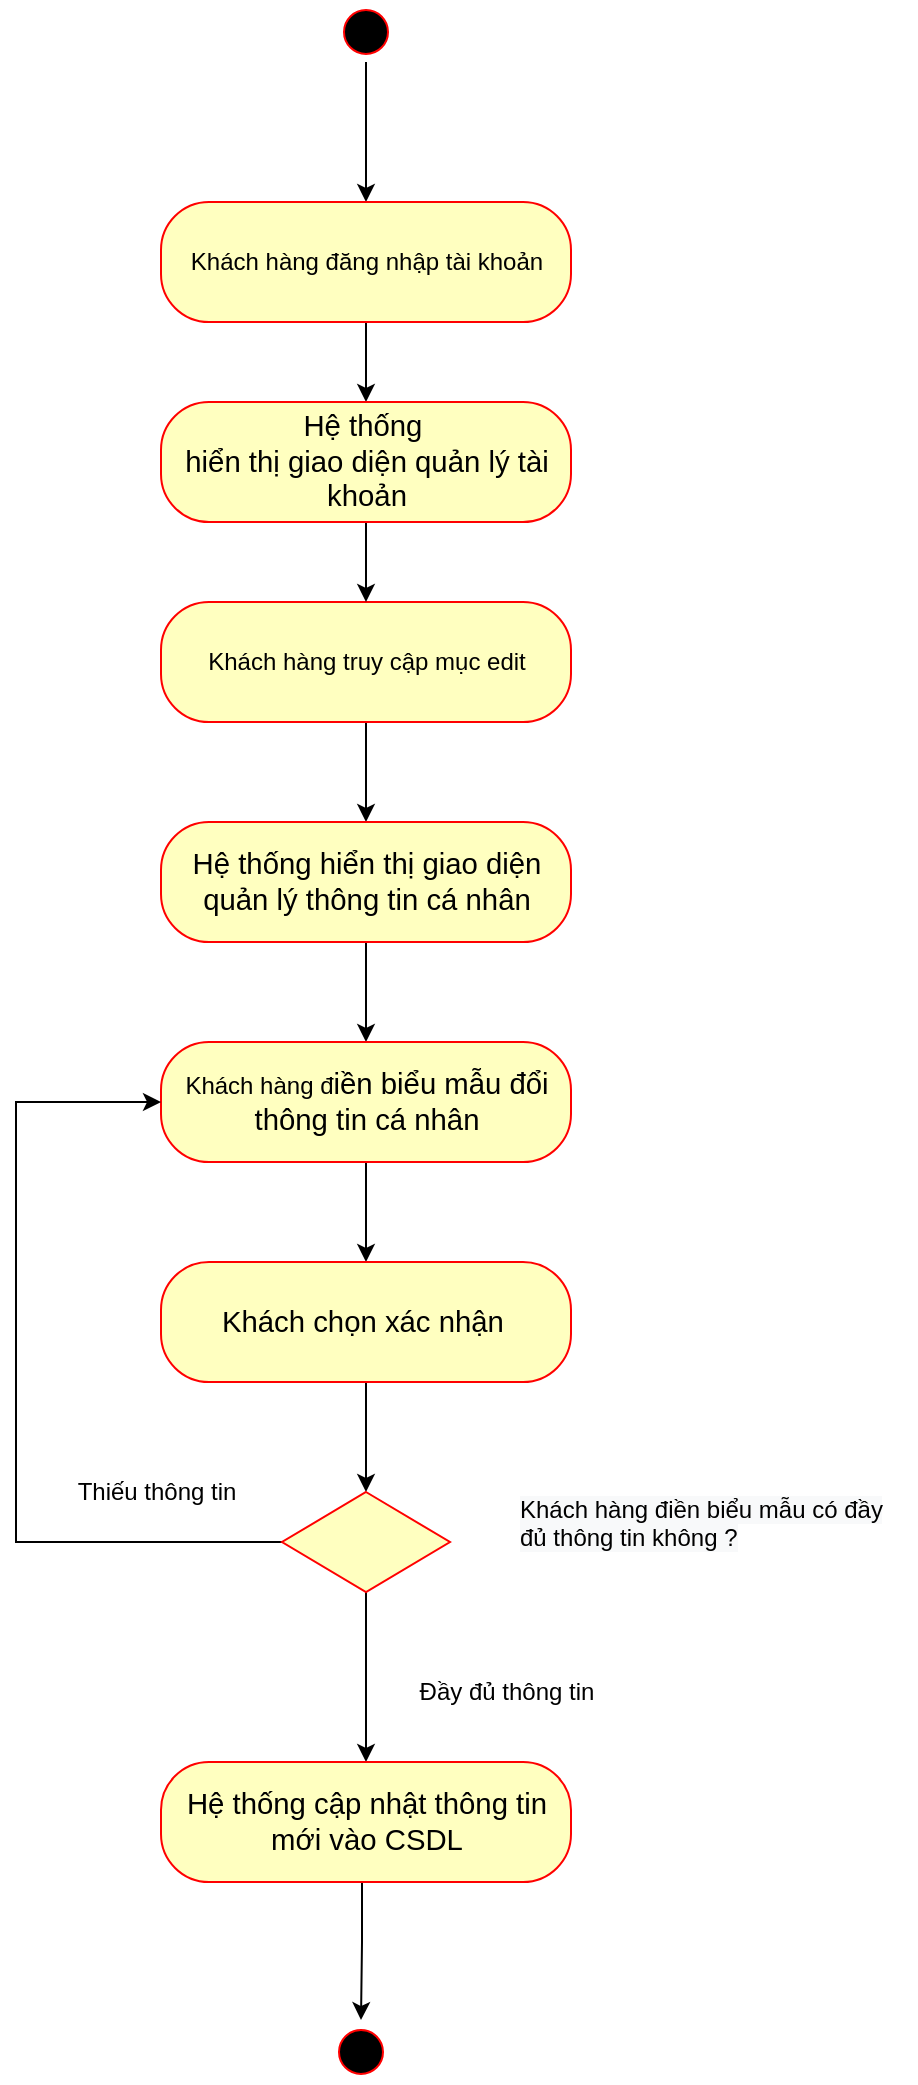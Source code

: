 <mxfile version="20.5.3" type="device"><diagram id="eOn3dv9O2Md0OakFBOvi" name="Trang-5"><mxGraphModel dx="1342" dy="614" grid="1" gridSize="10" guides="1" tooltips="1" connect="1" arrows="1" fold="1" page="1" pageScale="1" pageWidth="827" pageHeight="1169" math="0" shadow="0"><root><mxCell id="0"/><mxCell id="1" parent="0"/><mxCell id="ciMHcmmTAc3NBADgvA48-2" style="edgeStyle=orthogonalEdgeStyle;rounded=0;orthogonalLoop=1;jettySize=auto;html=1;entryX=0.5;entryY=0;entryDx=0;entryDy=0;startArrow=none;startFill=0;endArrow=classic;endFill=1;" parent="1" source="BnNd8Tx-200HhbJ0UX4b-1" target="ciMHcmmTAc3NBADgvA48-1" edge="1"><mxGeometry relative="1" as="geometry"/></mxCell><mxCell id="BnNd8Tx-200HhbJ0UX4b-1" value="" style="ellipse;html=1;shape=startState;fillColor=#000000;strokeColor=#ff0000;fontFamily=Helvetica;" parent="1" vertex="1"><mxGeometry x="210" y="100" width="30" height="30" as="geometry"/></mxCell><mxCell id="ciMHcmmTAc3NBADgvA48-7" style="edgeStyle=orthogonalEdgeStyle;rounded=0;orthogonalLoop=1;jettySize=auto;html=1;entryX=0.5;entryY=0;entryDx=0;entryDy=0;startArrow=none;startFill=0;endArrow=classic;endFill=1;" parent="1" source="liWEkytV0h_L1I4bajfW-1" target="ciMHcmmTAc3NBADgvA48-6" edge="1"><mxGeometry relative="1" as="geometry"/></mxCell><mxCell id="liWEkytV0h_L1I4bajfW-1" value="Khách hàng truy cập mục edit" style="rounded=1;whiteSpace=wrap;html=1;arcSize=40;fontColor=#000000;fillColor=#ffffc0;strokeColor=#ff0000;fontFamily=Helvetica;" parent="1" vertex="1"><mxGeometry x="122.5" y="400" width="205" height="60" as="geometry"/></mxCell><mxCell id="ciMHcmmTAc3NBADgvA48-4" style="edgeStyle=orthogonalEdgeStyle;rounded=0;orthogonalLoop=1;jettySize=auto;html=1;startArrow=none;startFill=0;endArrow=classic;endFill=1;" parent="1" source="ciMHcmmTAc3NBADgvA48-1" target="ciMHcmmTAc3NBADgvA48-3" edge="1"><mxGeometry relative="1" as="geometry"/></mxCell><mxCell id="ciMHcmmTAc3NBADgvA48-1" value="Khách hàng đăng nhập tài khoản" style="rounded=1;whiteSpace=wrap;html=1;arcSize=40;fontColor=#000000;fillColor=#ffffc0;strokeColor=#ff0000;fontFamily=Helvetica;" parent="1" vertex="1"><mxGeometry x="122.5" y="200" width="205" height="60" as="geometry"/></mxCell><mxCell id="ciMHcmmTAc3NBADgvA48-5" style="edgeStyle=orthogonalEdgeStyle;rounded=0;orthogonalLoop=1;jettySize=auto;html=1;entryX=0.5;entryY=0;entryDx=0;entryDy=0;startArrow=none;startFill=0;endArrow=classic;endFill=1;" parent="1" source="ciMHcmmTAc3NBADgvA48-3" target="liWEkytV0h_L1I4bajfW-1" edge="1"><mxGeometry relative="1" as="geometry"/></mxCell><mxCell id="ciMHcmmTAc3NBADgvA48-3" value="&lt;span id=&quot;docs-internal-guid-a755cbce-7fff-5603-da7d-0f5ff9f60d26&quot;&gt;&lt;span style=&quot;font-size: 11pt; font-family: Calibri, sans-serif; background-color: transparent; font-variant-numeric: normal; font-variant-east-asian: normal; vertical-align: baseline;&quot;&gt;&lt;span id=&quot;docs-internal-guid-3a66080e-7fff-48ba-696f-a82fc092c207&quot;&gt;&lt;p style=&quot;line-height:1.2;margin-top:0pt;margin-bottom:0pt;&quot; dir=&quot;ltr&quot;&gt;&lt;span style=&quot;font-size: 11pt; background-color: transparent; font-variant-numeric: normal; font-variant-east-asian: normal; vertical-align: baseline;&quot;&gt;Hệ thống&amp;nbsp;&lt;/span&gt;&lt;/p&gt;&lt;/span&gt;hiển thị giao diện quản lý tài khoản&lt;/span&gt;&lt;/span&gt;" style="rounded=1;whiteSpace=wrap;html=1;arcSize=40;fontColor=#000000;fillColor=#ffffc0;strokeColor=#ff0000;fontFamily=Helvetica;" parent="1" vertex="1"><mxGeometry x="122.5" y="300" width="205" height="60" as="geometry"/></mxCell><mxCell id="ciMHcmmTAc3NBADgvA48-9" style="edgeStyle=orthogonalEdgeStyle;rounded=0;orthogonalLoop=1;jettySize=auto;html=1;entryX=0.5;entryY=0;entryDx=0;entryDy=0;startArrow=none;startFill=0;endArrow=classic;endFill=1;" parent="1" source="ciMHcmmTAc3NBADgvA48-6" target="ciMHcmmTAc3NBADgvA48-8" edge="1"><mxGeometry relative="1" as="geometry"/></mxCell><mxCell id="ciMHcmmTAc3NBADgvA48-6" value="&lt;span id=&quot;docs-internal-guid-7bbbeb5b-7fff-5ca4-90aa-0212f282a2bc&quot;&gt;&lt;span style=&quot;font-family: Calibri, sans-serif; font-size: 14.667px;&quot;&gt;Hệ thống h&lt;/span&gt;&lt;span style=&quot;background-color: transparent; font-family: Calibri, sans-serif; font-size: 11pt;&quot;&gt;iển thị giao diện quản lý thông tin cá nhân&lt;/span&gt;&lt;span style=&quot;font-family: Calibri, sans-serif; font-size: 14.667px;&quot;&gt;&lt;br&gt;&lt;/span&gt;&lt;/span&gt;" style="rounded=1;whiteSpace=wrap;html=1;arcSize=40;fontColor=#000000;fillColor=#ffffc0;strokeColor=#ff0000;fontFamily=Helvetica;" parent="1" vertex="1"><mxGeometry x="122.5" y="510" width="205" height="60" as="geometry"/></mxCell><mxCell id="ciMHcmmTAc3NBADgvA48-11" style="edgeStyle=orthogonalEdgeStyle;rounded=0;orthogonalLoop=1;jettySize=auto;html=1;entryX=0.5;entryY=0;entryDx=0;entryDy=0;startArrow=none;startFill=0;endArrow=classic;endFill=1;" parent="1" source="ciMHcmmTAc3NBADgvA48-8" target="ciMHcmmTAc3NBADgvA48-10" edge="1"><mxGeometry relative="1" as="geometry"/></mxCell><mxCell id="ciMHcmmTAc3NBADgvA48-8" value="&lt;span id=&quot;docs-internal-guid-7bbbeb5b-7fff-5ca4-90aa-0212f282a2bc&quot;&gt;&lt;p style=&quot;line-height:1.2;margin-top:0pt;margin-bottom:0pt;&quot; dir=&quot;ltr&quot;&gt;&lt;span id=&quot;docs-internal-guid-923ac060-7fff-1fe2-8774-9114eb841b8d&quot;&gt;&lt;/span&gt;&lt;/p&gt;Khách hàng đ&lt;span style=&quot;background-color: transparent; font-family: Calibri, sans-serif; font-size: 11pt;&quot;&gt;iền biểu mẫu đổi thông tin cá nhân&lt;/span&gt;&lt;br&gt;&lt;/span&gt;" style="rounded=1;whiteSpace=wrap;html=1;arcSize=40;fontColor=#000000;fillColor=#ffffc0;strokeColor=#ff0000;fontFamily=Helvetica;" parent="1" vertex="1"><mxGeometry x="122.5" y="620" width="205" height="60" as="geometry"/></mxCell><mxCell id="XFz9NRS6_XcFjyejhZXS-5" style="edgeStyle=orthogonalEdgeStyle;rounded=0;orthogonalLoop=1;jettySize=auto;html=1;" edge="1" parent="1" source="ciMHcmmTAc3NBADgvA48-10" target="XFz9NRS6_XcFjyejhZXS-1"><mxGeometry relative="1" as="geometry"/></mxCell><mxCell id="ciMHcmmTAc3NBADgvA48-10" value="&lt;span id=&quot;docs-internal-guid-7bbbeb5b-7fff-5ca4-90aa-0212f282a2bc&quot;&gt;&lt;p style=&quot;line-height:1.2;margin-top:0pt;margin-bottom:0pt;&quot; dir=&quot;ltr&quot;&gt;&lt;span id=&quot;docs-internal-guid-923ac060-7fff-1fe2-8774-9114eb841b8d&quot;&gt;&lt;/span&gt;&lt;/p&gt;&lt;p style=&quot;line-height:1.2;margin-top:0pt;margin-bottom:0pt;&quot; dir=&quot;ltr&quot;&gt;&lt;span style=&quot;font-size: 11pt; font-family: Calibri, sans-serif; color: rgb(0, 0, 0); background-color: transparent; font-weight: 400; font-style: normal; font-variant: normal; text-decoration: none; vertical-align: baseline;&quot;&gt;Khách chọn xác nhận&amp;nbsp;&lt;/span&gt;&lt;/p&gt;&lt;/span&gt;" style="rounded=1;whiteSpace=wrap;html=1;arcSize=40;fontColor=#000000;fillColor=#ffffc0;strokeColor=#ff0000;fontFamily=Helvetica;" parent="1" vertex="1"><mxGeometry x="122.5" y="730" width="205" height="60" as="geometry"/></mxCell><mxCell id="XFz9NRS6_XcFjyejhZXS-6" style="edgeStyle=orthogonalEdgeStyle;rounded=0;orthogonalLoop=1;jettySize=auto;html=1;entryX=0;entryY=0.5;entryDx=0;entryDy=0;" edge="1" parent="1" source="XFz9NRS6_XcFjyejhZXS-1" target="ciMHcmmTAc3NBADgvA48-8"><mxGeometry relative="1" as="geometry"><Array as="points"><mxPoint x="50" y="870"/><mxPoint x="50" y="650"/></Array></mxGeometry></mxCell><mxCell id="XFz9NRS6_XcFjyejhZXS-13" style="edgeStyle=orthogonalEdgeStyle;rounded=0;orthogonalLoop=1;jettySize=auto;html=1;" edge="1" parent="1" source="XFz9NRS6_XcFjyejhZXS-1" target="XFz9NRS6_XcFjyejhZXS-9"><mxGeometry relative="1" as="geometry"/></mxCell><mxCell id="XFz9NRS6_XcFjyejhZXS-1" value="" style="rhombus;whiteSpace=wrap;html=1;fillColor=#ffffc0;strokeColor=#ff0000;fontFamily=Helvetica;" vertex="1" parent="1"><mxGeometry x="183" y="845" width="84" height="50" as="geometry"/></mxCell><mxCell id="XFz9NRS6_XcFjyejhZXS-2" value="&lt;span style=&quot;color: rgb(0, 0, 0); font-family: Helvetica; font-size: 12px; font-style: normal; font-variant-ligatures: normal; font-variant-caps: normal; font-weight: 400; letter-spacing: normal; orphans: 2; text-align: center; text-indent: 0px; text-transform: none; widows: 2; word-spacing: 0px; -webkit-text-stroke-width: 0px; background-color: rgb(248, 249, 250); text-decoration-thickness: initial; text-decoration-style: initial; text-decoration-color: initial; float: none; display: inline !important;&quot;&gt;Khách hàng điền biểu mẫu có đầy đủ thông tin không ?&lt;br&gt;&lt;/span&gt;" style="text;whiteSpace=wrap;html=1;" vertex="1" parent="1"><mxGeometry x="300" y="840" width="200" height="50" as="geometry"/></mxCell><mxCell id="XFz9NRS6_XcFjyejhZXS-3" value="Đầy đủ thông tin" style="text;html=1;align=center;verticalAlign=middle;resizable=0;points=[];autosize=1;strokeColor=none;fillColor=none;" vertex="1" parent="1"><mxGeometry x="240" y="930" width="110" height="30" as="geometry"/></mxCell><mxCell id="XFz9NRS6_XcFjyejhZXS-4" value="Thiếu thông tin" style="text;html=1;align=center;verticalAlign=middle;resizable=0;points=[];autosize=1;strokeColor=none;fillColor=none;" vertex="1" parent="1"><mxGeometry x="70" y="830" width="100" height="30" as="geometry"/></mxCell><mxCell id="XFz9NRS6_XcFjyejhZXS-7" value="" style="ellipse;html=1;shape=startState;fillColor=#000000;strokeColor=#ff0000;fontFamily=Helvetica;" vertex="1" parent="1"><mxGeometry x="207.5" y="1110" width="30" height="30" as="geometry"/></mxCell><mxCell id="XFz9NRS6_XcFjyejhZXS-8" style="edgeStyle=orthogonalEdgeStyle;rounded=0;orthogonalLoop=1;jettySize=auto;html=1;entryX=0.5;entryY=0;entryDx=0;entryDy=0;" edge="1" parent="1"><mxGeometry relative="1" as="geometry"><mxPoint x="230" y="1030" as="sourcePoint"/><Array as="points"><mxPoint x="223" y="1030"/><mxPoint x="223" y="1070"/></Array><mxPoint x="222.5" y="1109" as="targetPoint"/></mxGeometry></mxCell><mxCell id="XFz9NRS6_XcFjyejhZXS-9" value="&lt;font face=&quot;calibri, sans-serif&quot;&gt;&lt;span style=&quot;font-size: 14.667px;&quot;&gt;Hệ thống cập nhật thông tin mới vào CSDL&lt;/span&gt;&lt;/font&gt;" style="rounded=1;whiteSpace=wrap;html=1;arcSize=40;fontColor=#000000;fillColor=#ffffc0;strokeColor=#ff0000;fontFamily=Helvetica;" vertex="1" parent="1"><mxGeometry x="122.5" y="980" width="205" height="60" as="geometry"/></mxCell></root></mxGraphModel></diagram></mxfile>